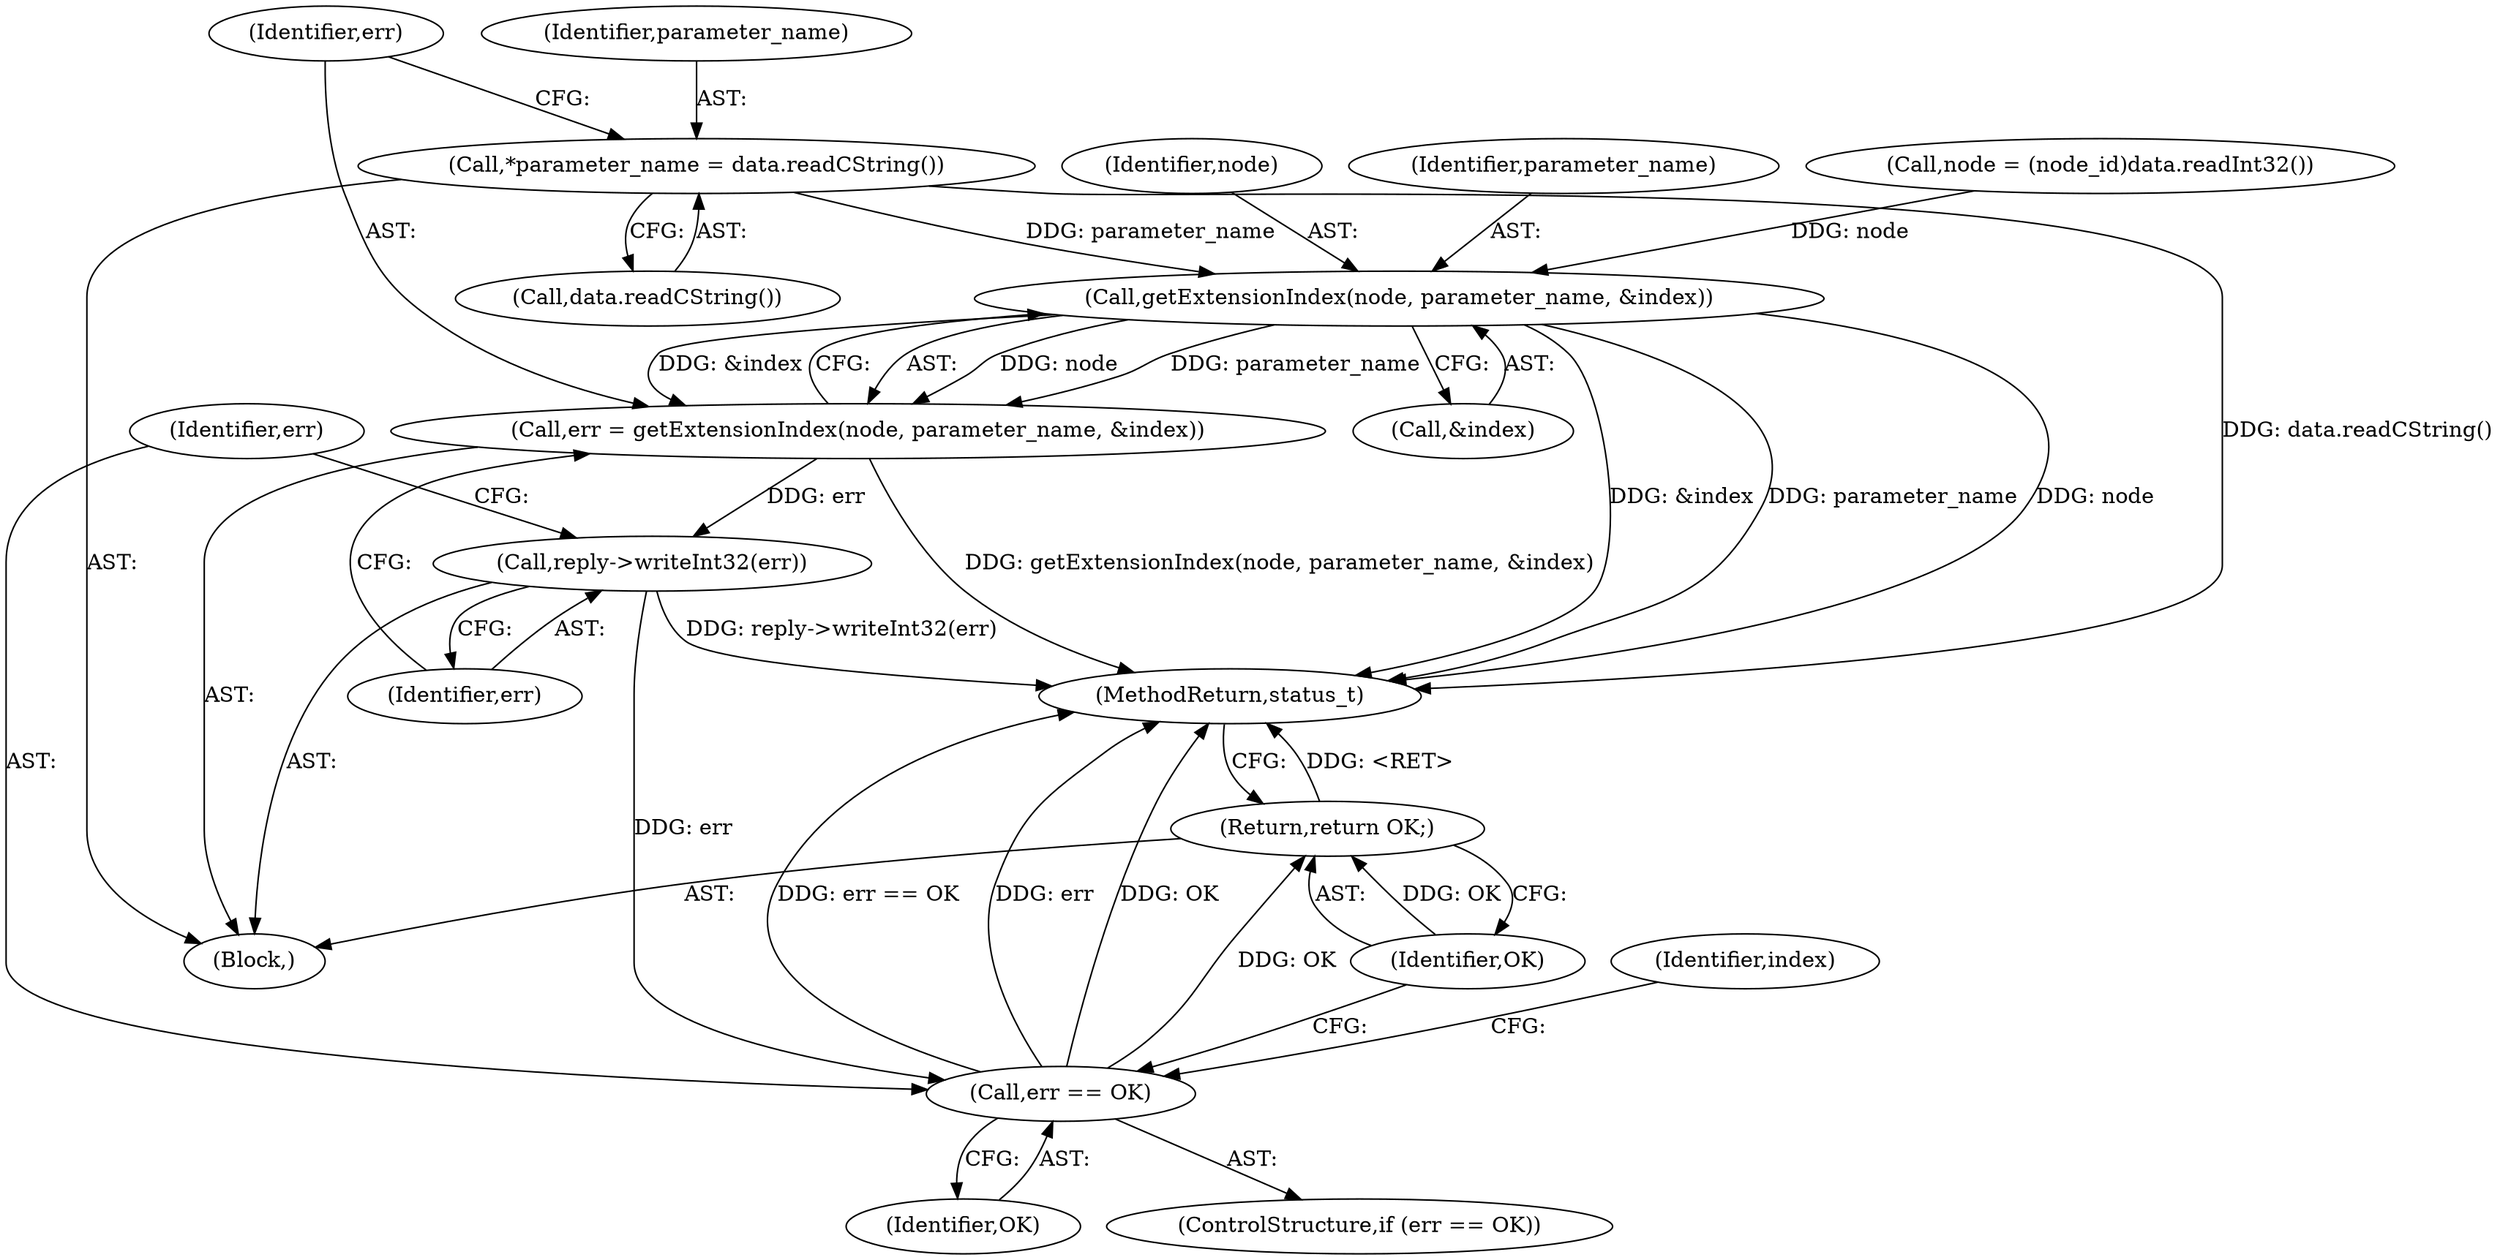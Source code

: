 digraph "0_Android_0bb5ced60304da7f61478ffd359e7ba65d72f181@API" {
"1001323" [label="(Call,*parameter_name = data.readCString())"];
"1001330" [label="(Call,getExtensionIndex(node, parameter_name, &index))"];
"1001328" [label="(Call,err = getExtensionIndex(node, parameter_name, &index))"];
"1001335" [label="(Call,reply->writeInt32(err))"];
"1001338" [label="(Call,err == OK)"];
"1001344" [label="(Return,return OK;)"];
"1001344" [label="(Return,return OK;)"];
"1001340" [label="(Identifier,OK)"];
"1001331" [label="(Identifier,node)"];
"1001332" [label="(Identifier,parameter_name)"];
"1001329" [label="(Identifier,err)"];
"1001325" [label="(Call,data.readCString())"];
"1001311" [label="(Block,)"];
"1001336" [label="(Identifier,err)"];
"1001339" [label="(Identifier,err)"];
"1001324" [label="(Identifier,parameter_name)"];
"1001335" [label="(Call,reply->writeInt32(err))"];
"1001330" [label="(Call,getExtensionIndex(node, parameter_name, &index))"];
"1001328" [label="(Call,err = getExtensionIndex(node, parameter_name, &index))"];
"1001343" [label="(Identifier,index)"];
"1001345" [label="(Identifier,OK)"];
"1001333" [label="(Call,&index)"];
"1001323" [label="(Call,*parameter_name = data.readCString())"];
"1001337" [label="(ControlStructure,if (err == OK))"];
"1001338" [label="(Call,err == OK)"];
"1001317" [label="(Call,node = (node_id)data.readInt32())"];
"1001353" [label="(MethodReturn,status_t)"];
"1001323" -> "1001311"  [label="AST: "];
"1001323" -> "1001325"  [label="CFG: "];
"1001324" -> "1001323"  [label="AST: "];
"1001325" -> "1001323"  [label="AST: "];
"1001329" -> "1001323"  [label="CFG: "];
"1001323" -> "1001353"  [label="DDG: data.readCString()"];
"1001323" -> "1001330"  [label="DDG: parameter_name"];
"1001330" -> "1001328"  [label="AST: "];
"1001330" -> "1001333"  [label="CFG: "];
"1001331" -> "1001330"  [label="AST: "];
"1001332" -> "1001330"  [label="AST: "];
"1001333" -> "1001330"  [label="AST: "];
"1001328" -> "1001330"  [label="CFG: "];
"1001330" -> "1001353"  [label="DDG: &index"];
"1001330" -> "1001353"  [label="DDG: parameter_name"];
"1001330" -> "1001353"  [label="DDG: node"];
"1001330" -> "1001328"  [label="DDG: node"];
"1001330" -> "1001328"  [label="DDG: parameter_name"];
"1001330" -> "1001328"  [label="DDG: &index"];
"1001317" -> "1001330"  [label="DDG: node"];
"1001328" -> "1001311"  [label="AST: "];
"1001329" -> "1001328"  [label="AST: "];
"1001336" -> "1001328"  [label="CFG: "];
"1001328" -> "1001353"  [label="DDG: getExtensionIndex(node, parameter_name, &index)"];
"1001328" -> "1001335"  [label="DDG: err"];
"1001335" -> "1001311"  [label="AST: "];
"1001335" -> "1001336"  [label="CFG: "];
"1001336" -> "1001335"  [label="AST: "];
"1001339" -> "1001335"  [label="CFG: "];
"1001335" -> "1001353"  [label="DDG: reply->writeInt32(err)"];
"1001335" -> "1001338"  [label="DDG: err"];
"1001338" -> "1001337"  [label="AST: "];
"1001338" -> "1001340"  [label="CFG: "];
"1001339" -> "1001338"  [label="AST: "];
"1001340" -> "1001338"  [label="AST: "];
"1001343" -> "1001338"  [label="CFG: "];
"1001345" -> "1001338"  [label="CFG: "];
"1001338" -> "1001353"  [label="DDG: err == OK"];
"1001338" -> "1001353"  [label="DDG: err"];
"1001338" -> "1001353"  [label="DDG: OK"];
"1001338" -> "1001344"  [label="DDG: OK"];
"1001344" -> "1001311"  [label="AST: "];
"1001344" -> "1001345"  [label="CFG: "];
"1001345" -> "1001344"  [label="AST: "];
"1001353" -> "1001344"  [label="CFG: "];
"1001344" -> "1001353"  [label="DDG: <RET>"];
"1001345" -> "1001344"  [label="DDG: OK"];
}
